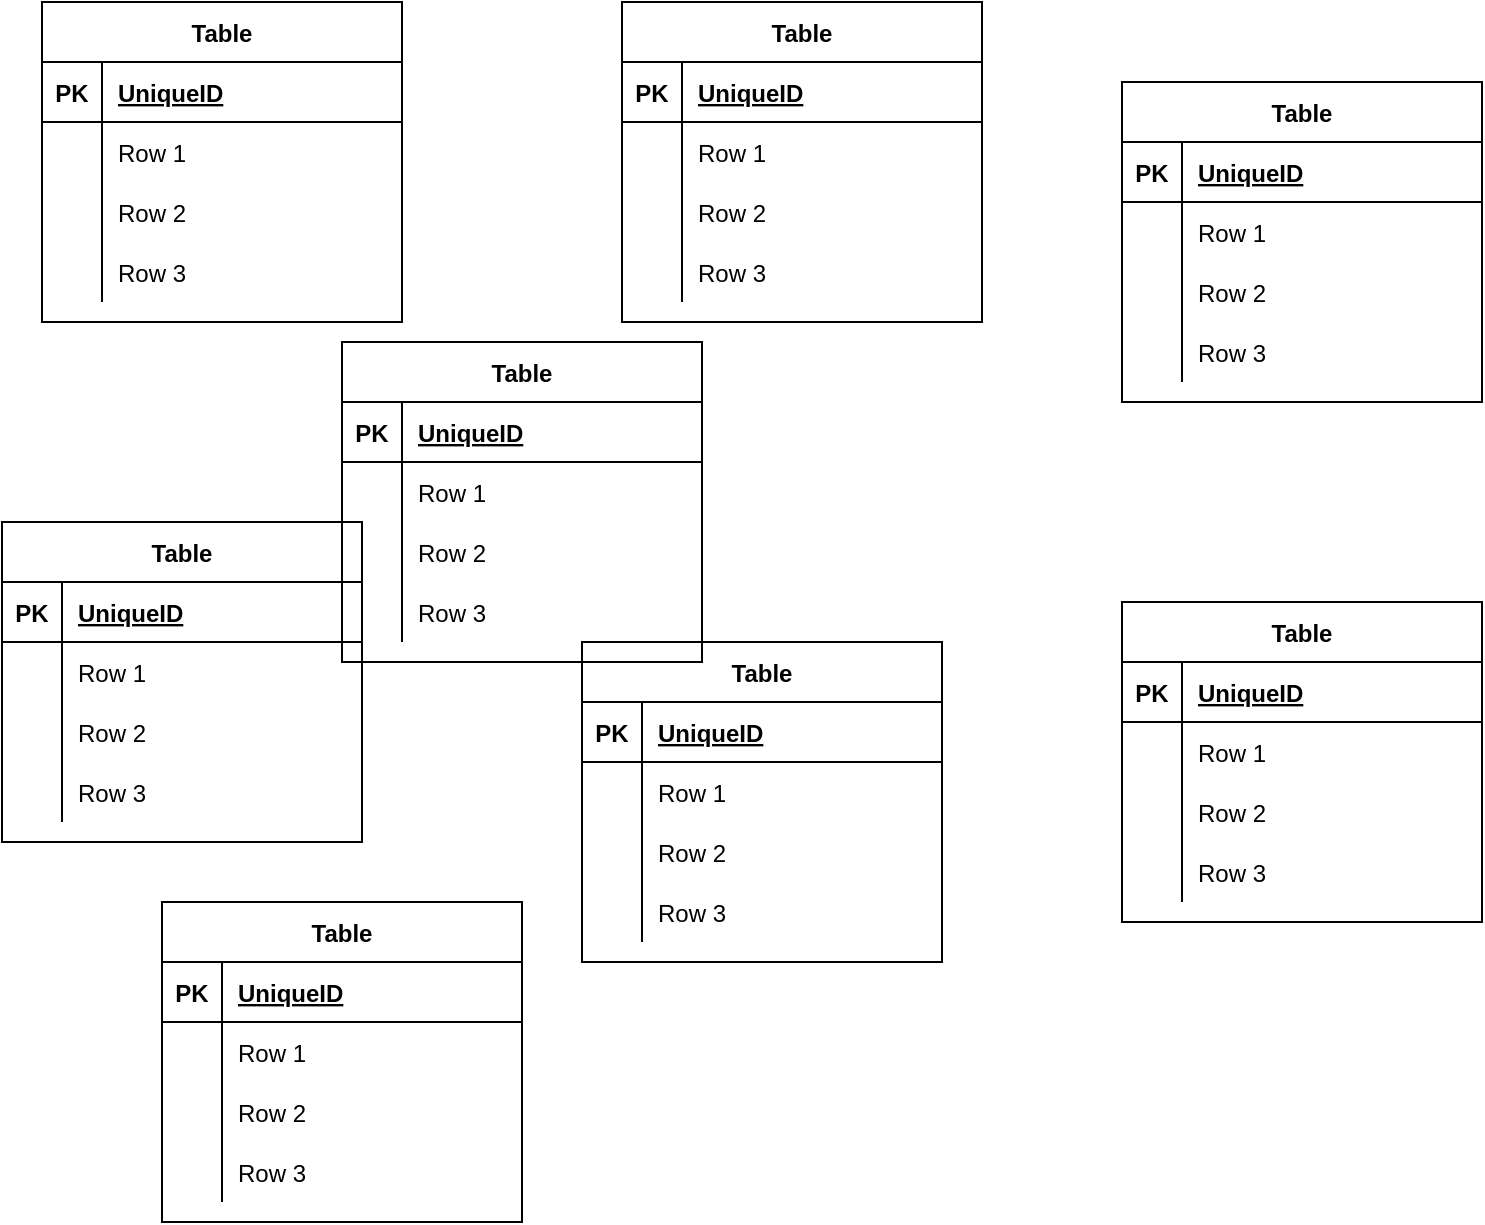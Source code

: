 <mxfile version="13.7.8" type="github">
  <diagram id="C5RBs43oDa-KdzZeNtuy" name="Page-1">
    <mxGraphModel dx="1038" dy="580" grid="1" gridSize="10" guides="1" tooltips="1" connect="1" arrows="1" fold="1" page="1" pageScale="1" pageWidth="827" pageHeight="1169" math="0" shadow="0">
      <root>
        <mxCell id="WIyWlLk6GJQsqaUBKTNV-0" />
        <mxCell id="WIyWlLk6GJQsqaUBKTNV-1" parent="WIyWlLk6GJQsqaUBKTNV-0" />
        <mxCell id="BKU_x4_mn_FAsDTFzDLP-91" value="Table" style="shape=table;startSize=30;container=1;collapsible=1;childLayout=tableLayout;fixedRows=1;rowLines=0;fontStyle=1;align=center;resizeLast=1;" vertex="1" parent="WIyWlLk6GJQsqaUBKTNV-1">
          <mxGeometry x="20" y="60" width="180" height="160" as="geometry" />
        </mxCell>
        <mxCell id="BKU_x4_mn_FAsDTFzDLP-92" value="" style="shape=partialRectangle;collapsible=0;dropTarget=0;pointerEvents=0;fillColor=none;top=0;left=0;bottom=1;right=0;points=[[0,0.5],[1,0.5]];portConstraint=eastwest;" vertex="1" parent="BKU_x4_mn_FAsDTFzDLP-91">
          <mxGeometry y="30" width="180" height="30" as="geometry" />
        </mxCell>
        <mxCell id="BKU_x4_mn_FAsDTFzDLP-93" value="PK" style="shape=partialRectangle;connectable=0;fillColor=none;top=0;left=0;bottom=0;right=0;fontStyle=1;overflow=hidden;" vertex="1" parent="BKU_x4_mn_FAsDTFzDLP-92">
          <mxGeometry width="30" height="30" as="geometry" />
        </mxCell>
        <mxCell id="BKU_x4_mn_FAsDTFzDLP-94" value="UniqueID" style="shape=partialRectangle;connectable=0;fillColor=none;top=0;left=0;bottom=0;right=0;align=left;spacingLeft=6;fontStyle=5;overflow=hidden;" vertex="1" parent="BKU_x4_mn_FAsDTFzDLP-92">
          <mxGeometry x="30" width="150" height="30" as="geometry" />
        </mxCell>
        <mxCell id="BKU_x4_mn_FAsDTFzDLP-95" value="" style="shape=partialRectangle;collapsible=0;dropTarget=0;pointerEvents=0;fillColor=none;top=0;left=0;bottom=0;right=0;points=[[0,0.5],[1,0.5]];portConstraint=eastwest;" vertex="1" parent="BKU_x4_mn_FAsDTFzDLP-91">
          <mxGeometry y="60" width="180" height="30" as="geometry" />
        </mxCell>
        <mxCell id="BKU_x4_mn_FAsDTFzDLP-96" value="" style="shape=partialRectangle;connectable=0;fillColor=none;top=0;left=0;bottom=0;right=0;editable=1;overflow=hidden;" vertex="1" parent="BKU_x4_mn_FAsDTFzDLP-95">
          <mxGeometry width="30" height="30" as="geometry" />
        </mxCell>
        <mxCell id="BKU_x4_mn_FAsDTFzDLP-97" value="Row 1" style="shape=partialRectangle;connectable=0;fillColor=none;top=0;left=0;bottom=0;right=0;align=left;spacingLeft=6;overflow=hidden;" vertex="1" parent="BKU_x4_mn_FAsDTFzDLP-95">
          <mxGeometry x="30" width="150" height="30" as="geometry" />
        </mxCell>
        <mxCell id="BKU_x4_mn_FAsDTFzDLP-98" value="" style="shape=partialRectangle;collapsible=0;dropTarget=0;pointerEvents=0;fillColor=none;top=0;left=0;bottom=0;right=0;points=[[0,0.5],[1,0.5]];portConstraint=eastwest;" vertex="1" parent="BKU_x4_mn_FAsDTFzDLP-91">
          <mxGeometry y="90" width="180" height="30" as="geometry" />
        </mxCell>
        <mxCell id="BKU_x4_mn_FAsDTFzDLP-99" value="" style="shape=partialRectangle;connectable=0;fillColor=none;top=0;left=0;bottom=0;right=0;editable=1;overflow=hidden;" vertex="1" parent="BKU_x4_mn_FAsDTFzDLP-98">
          <mxGeometry width="30" height="30" as="geometry" />
        </mxCell>
        <mxCell id="BKU_x4_mn_FAsDTFzDLP-100" value="Row 2" style="shape=partialRectangle;connectable=0;fillColor=none;top=0;left=0;bottom=0;right=0;align=left;spacingLeft=6;overflow=hidden;" vertex="1" parent="BKU_x4_mn_FAsDTFzDLP-98">
          <mxGeometry x="30" width="150" height="30" as="geometry" />
        </mxCell>
        <mxCell id="BKU_x4_mn_FAsDTFzDLP-101" value="" style="shape=partialRectangle;collapsible=0;dropTarget=0;pointerEvents=0;fillColor=none;top=0;left=0;bottom=0;right=0;points=[[0,0.5],[1,0.5]];portConstraint=eastwest;" vertex="1" parent="BKU_x4_mn_FAsDTFzDLP-91">
          <mxGeometry y="120" width="180" height="30" as="geometry" />
        </mxCell>
        <mxCell id="BKU_x4_mn_FAsDTFzDLP-102" value="" style="shape=partialRectangle;connectable=0;fillColor=none;top=0;left=0;bottom=0;right=0;editable=1;overflow=hidden;" vertex="1" parent="BKU_x4_mn_FAsDTFzDLP-101">
          <mxGeometry width="30" height="30" as="geometry" />
        </mxCell>
        <mxCell id="BKU_x4_mn_FAsDTFzDLP-103" value="Row 3" style="shape=partialRectangle;connectable=0;fillColor=none;top=0;left=0;bottom=0;right=0;align=left;spacingLeft=6;overflow=hidden;" vertex="1" parent="BKU_x4_mn_FAsDTFzDLP-101">
          <mxGeometry x="30" width="150" height="30" as="geometry" />
        </mxCell>
        <mxCell id="BKU_x4_mn_FAsDTFzDLP-78" value="Table" style="shape=table;startSize=30;container=1;collapsible=1;childLayout=tableLayout;fixedRows=1;rowLines=0;fontStyle=1;align=center;resizeLast=1;" vertex="1" parent="WIyWlLk6GJQsqaUBKTNV-1">
          <mxGeometry x="310" y="60" width="180" height="160" as="geometry" />
        </mxCell>
        <mxCell id="BKU_x4_mn_FAsDTFzDLP-79" value="" style="shape=partialRectangle;collapsible=0;dropTarget=0;pointerEvents=0;fillColor=none;top=0;left=0;bottom=1;right=0;points=[[0,0.5],[1,0.5]];portConstraint=eastwest;" vertex="1" parent="BKU_x4_mn_FAsDTFzDLP-78">
          <mxGeometry y="30" width="180" height="30" as="geometry" />
        </mxCell>
        <mxCell id="BKU_x4_mn_FAsDTFzDLP-80" value="PK" style="shape=partialRectangle;connectable=0;fillColor=none;top=0;left=0;bottom=0;right=0;fontStyle=1;overflow=hidden;" vertex="1" parent="BKU_x4_mn_FAsDTFzDLP-79">
          <mxGeometry width="30" height="30" as="geometry" />
        </mxCell>
        <mxCell id="BKU_x4_mn_FAsDTFzDLP-81" value="UniqueID" style="shape=partialRectangle;connectable=0;fillColor=none;top=0;left=0;bottom=0;right=0;align=left;spacingLeft=6;fontStyle=5;overflow=hidden;" vertex="1" parent="BKU_x4_mn_FAsDTFzDLP-79">
          <mxGeometry x="30" width="150" height="30" as="geometry" />
        </mxCell>
        <mxCell id="BKU_x4_mn_FAsDTFzDLP-82" value="" style="shape=partialRectangle;collapsible=0;dropTarget=0;pointerEvents=0;fillColor=none;top=0;left=0;bottom=0;right=0;points=[[0,0.5],[1,0.5]];portConstraint=eastwest;" vertex="1" parent="BKU_x4_mn_FAsDTFzDLP-78">
          <mxGeometry y="60" width="180" height="30" as="geometry" />
        </mxCell>
        <mxCell id="BKU_x4_mn_FAsDTFzDLP-83" value="" style="shape=partialRectangle;connectable=0;fillColor=none;top=0;left=0;bottom=0;right=0;editable=1;overflow=hidden;" vertex="1" parent="BKU_x4_mn_FAsDTFzDLP-82">
          <mxGeometry width="30" height="30" as="geometry" />
        </mxCell>
        <mxCell id="BKU_x4_mn_FAsDTFzDLP-84" value="Row 1" style="shape=partialRectangle;connectable=0;fillColor=none;top=0;left=0;bottom=0;right=0;align=left;spacingLeft=6;overflow=hidden;" vertex="1" parent="BKU_x4_mn_FAsDTFzDLP-82">
          <mxGeometry x="30" width="150" height="30" as="geometry" />
        </mxCell>
        <mxCell id="BKU_x4_mn_FAsDTFzDLP-85" value="" style="shape=partialRectangle;collapsible=0;dropTarget=0;pointerEvents=0;fillColor=none;top=0;left=0;bottom=0;right=0;points=[[0,0.5],[1,0.5]];portConstraint=eastwest;" vertex="1" parent="BKU_x4_mn_FAsDTFzDLP-78">
          <mxGeometry y="90" width="180" height="30" as="geometry" />
        </mxCell>
        <mxCell id="BKU_x4_mn_FAsDTFzDLP-86" value="" style="shape=partialRectangle;connectable=0;fillColor=none;top=0;left=0;bottom=0;right=0;editable=1;overflow=hidden;" vertex="1" parent="BKU_x4_mn_FAsDTFzDLP-85">
          <mxGeometry width="30" height="30" as="geometry" />
        </mxCell>
        <mxCell id="BKU_x4_mn_FAsDTFzDLP-87" value="Row 2" style="shape=partialRectangle;connectable=0;fillColor=none;top=0;left=0;bottom=0;right=0;align=left;spacingLeft=6;overflow=hidden;" vertex="1" parent="BKU_x4_mn_FAsDTFzDLP-85">
          <mxGeometry x="30" width="150" height="30" as="geometry" />
        </mxCell>
        <mxCell id="BKU_x4_mn_FAsDTFzDLP-88" value="" style="shape=partialRectangle;collapsible=0;dropTarget=0;pointerEvents=0;fillColor=none;top=0;left=0;bottom=0;right=0;points=[[0,0.5],[1,0.5]];portConstraint=eastwest;" vertex="1" parent="BKU_x4_mn_FAsDTFzDLP-78">
          <mxGeometry y="120" width="180" height="30" as="geometry" />
        </mxCell>
        <mxCell id="BKU_x4_mn_FAsDTFzDLP-89" value="" style="shape=partialRectangle;connectable=0;fillColor=none;top=0;left=0;bottom=0;right=0;editable=1;overflow=hidden;" vertex="1" parent="BKU_x4_mn_FAsDTFzDLP-88">
          <mxGeometry width="30" height="30" as="geometry" />
        </mxCell>
        <mxCell id="BKU_x4_mn_FAsDTFzDLP-90" value="Row 3" style="shape=partialRectangle;connectable=0;fillColor=none;top=0;left=0;bottom=0;right=0;align=left;spacingLeft=6;overflow=hidden;" vertex="1" parent="BKU_x4_mn_FAsDTFzDLP-88">
          <mxGeometry x="30" width="150" height="30" as="geometry" />
        </mxCell>
        <mxCell id="BKU_x4_mn_FAsDTFzDLP-65" value="Table" style="shape=table;startSize=30;container=1;collapsible=1;childLayout=tableLayout;fixedRows=1;rowLines=0;fontStyle=1;align=center;resizeLast=1;" vertex="1" parent="WIyWlLk6GJQsqaUBKTNV-1">
          <mxGeometry y="320" width="180" height="160" as="geometry" />
        </mxCell>
        <mxCell id="BKU_x4_mn_FAsDTFzDLP-66" value="" style="shape=partialRectangle;collapsible=0;dropTarget=0;pointerEvents=0;fillColor=none;top=0;left=0;bottom=1;right=0;points=[[0,0.5],[1,0.5]];portConstraint=eastwest;" vertex="1" parent="BKU_x4_mn_FAsDTFzDLP-65">
          <mxGeometry y="30" width="180" height="30" as="geometry" />
        </mxCell>
        <mxCell id="BKU_x4_mn_FAsDTFzDLP-67" value="PK" style="shape=partialRectangle;connectable=0;fillColor=none;top=0;left=0;bottom=0;right=0;fontStyle=1;overflow=hidden;" vertex="1" parent="BKU_x4_mn_FAsDTFzDLP-66">
          <mxGeometry width="30" height="30" as="geometry" />
        </mxCell>
        <mxCell id="BKU_x4_mn_FAsDTFzDLP-68" value="UniqueID" style="shape=partialRectangle;connectable=0;fillColor=none;top=0;left=0;bottom=0;right=0;align=left;spacingLeft=6;fontStyle=5;overflow=hidden;" vertex="1" parent="BKU_x4_mn_FAsDTFzDLP-66">
          <mxGeometry x="30" width="150" height="30" as="geometry" />
        </mxCell>
        <mxCell id="BKU_x4_mn_FAsDTFzDLP-69" value="" style="shape=partialRectangle;collapsible=0;dropTarget=0;pointerEvents=0;fillColor=none;top=0;left=0;bottom=0;right=0;points=[[0,0.5],[1,0.5]];portConstraint=eastwest;" vertex="1" parent="BKU_x4_mn_FAsDTFzDLP-65">
          <mxGeometry y="60" width="180" height="30" as="geometry" />
        </mxCell>
        <mxCell id="BKU_x4_mn_FAsDTFzDLP-70" value="" style="shape=partialRectangle;connectable=0;fillColor=none;top=0;left=0;bottom=0;right=0;editable=1;overflow=hidden;" vertex="1" parent="BKU_x4_mn_FAsDTFzDLP-69">
          <mxGeometry width="30" height="30" as="geometry" />
        </mxCell>
        <mxCell id="BKU_x4_mn_FAsDTFzDLP-71" value="Row 1" style="shape=partialRectangle;connectable=0;fillColor=none;top=0;left=0;bottom=0;right=0;align=left;spacingLeft=6;overflow=hidden;" vertex="1" parent="BKU_x4_mn_FAsDTFzDLP-69">
          <mxGeometry x="30" width="150" height="30" as="geometry" />
        </mxCell>
        <mxCell id="BKU_x4_mn_FAsDTFzDLP-72" value="" style="shape=partialRectangle;collapsible=0;dropTarget=0;pointerEvents=0;fillColor=none;top=0;left=0;bottom=0;right=0;points=[[0,0.5],[1,0.5]];portConstraint=eastwest;" vertex="1" parent="BKU_x4_mn_FAsDTFzDLP-65">
          <mxGeometry y="90" width="180" height="30" as="geometry" />
        </mxCell>
        <mxCell id="BKU_x4_mn_FAsDTFzDLP-73" value="" style="shape=partialRectangle;connectable=0;fillColor=none;top=0;left=0;bottom=0;right=0;editable=1;overflow=hidden;" vertex="1" parent="BKU_x4_mn_FAsDTFzDLP-72">
          <mxGeometry width="30" height="30" as="geometry" />
        </mxCell>
        <mxCell id="BKU_x4_mn_FAsDTFzDLP-74" value="Row 2" style="shape=partialRectangle;connectable=0;fillColor=none;top=0;left=0;bottom=0;right=0;align=left;spacingLeft=6;overflow=hidden;" vertex="1" parent="BKU_x4_mn_FAsDTFzDLP-72">
          <mxGeometry x="30" width="150" height="30" as="geometry" />
        </mxCell>
        <mxCell id="BKU_x4_mn_FAsDTFzDLP-75" value="" style="shape=partialRectangle;collapsible=0;dropTarget=0;pointerEvents=0;fillColor=none;top=0;left=0;bottom=0;right=0;points=[[0,0.5],[1,0.5]];portConstraint=eastwest;" vertex="1" parent="BKU_x4_mn_FAsDTFzDLP-65">
          <mxGeometry y="120" width="180" height="30" as="geometry" />
        </mxCell>
        <mxCell id="BKU_x4_mn_FAsDTFzDLP-76" value="" style="shape=partialRectangle;connectable=0;fillColor=none;top=0;left=0;bottom=0;right=0;editable=1;overflow=hidden;" vertex="1" parent="BKU_x4_mn_FAsDTFzDLP-75">
          <mxGeometry width="30" height="30" as="geometry" />
        </mxCell>
        <mxCell id="BKU_x4_mn_FAsDTFzDLP-77" value="Row 3" style="shape=partialRectangle;connectable=0;fillColor=none;top=0;left=0;bottom=0;right=0;align=left;spacingLeft=6;overflow=hidden;" vertex="1" parent="BKU_x4_mn_FAsDTFzDLP-75">
          <mxGeometry x="30" width="150" height="30" as="geometry" />
        </mxCell>
        <mxCell id="BKU_x4_mn_FAsDTFzDLP-52" value="Table" style="shape=table;startSize=30;container=1;collapsible=1;childLayout=tableLayout;fixedRows=1;rowLines=0;fontStyle=1;align=center;resizeLast=1;" vertex="1" parent="WIyWlLk6GJQsqaUBKTNV-1">
          <mxGeometry x="560" y="100" width="180" height="160" as="geometry" />
        </mxCell>
        <mxCell id="BKU_x4_mn_FAsDTFzDLP-53" value="" style="shape=partialRectangle;collapsible=0;dropTarget=0;pointerEvents=0;fillColor=none;top=0;left=0;bottom=1;right=0;points=[[0,0.5],[1,0.5]];portConstraint=eastwest;" vertex="1" parent="BKU_x4_mn_FAsDTFzDLP-52">
          <mxGeometry y="30" width="180" height="30" as="geometry" />
        </mxCell>
        <mxCell id="BKU_x4_mn_FAsDTFzDLP-54" value="PK" style="shape=partialRectangle;connectable=0;fillColor=none;top=0;left=0;bottom=0;right=0;fontStyle=1;overflow=hidden;" vertex="1" parent="BKU_x4_mn_FAsDTFzDLP-53">
          <mxGeometry width="30" height="30" as="geometry" />
        </mxCell>
        <mxCell id="BKU_x4_mn_FAsDTFzDLP-55" value="UniqueID" style="shape=partialRectangle;connectable=0;fillColor=none;top=0;left=0;bottom=0;right=0;align=left;spacingLeft=6;fontStyle=5;overflow=hidden;" vertex="1" parent="BKU_x4_mn_FAsDTFzDLP-53">
          <mxGeometry x="30" width="150" height="30" as="geometry" />
        </mxCell>
        <mxCell id="BKU_x4_mn_FAsDTFzDLP-56" value="" style="shape=partialRectangle;collapsible=0;dropTarget=0;pointerEvents=0;fillColor=none;top=0;left=0;bottom=0;right=0;points=[[0,0.5],[1,0.5]];portConstraint=eastwest;" vertex="1" parent="BKU_x4_mn_FAsDTFzDLP-52">
          <mxGeometry y="60" width="180" height="30" as="geometry" />
        </mxCell>
        <mxCell id="BKU_x4_mn_FAsDTFzDLP-57" value="" style="shape=partialRectangle;connectable=0;fillColor=none;top=0;left=0;bottom=0;right=0;editable=1;overflow=hidden;" vertex="1" parent="BKU_x4_mn_FAsDTFzDLP-56">
          <mxGeometry width="30" height="30" as="geometry" />
        </mxCell>
        <mxCell id="BKU_x4_mn_FAsDTFzDLP-58" value="Row 1" style="shape=partialRectangle;connectable=0;fillColor=none;top=0;left=0;bottom=0;right=0;align=left;spacingLeft=6;overflow=hidden;" vertex="1" parent="BKU_x4_mn_FAsDTFzDLP-56">
          <mxGeometry x="30" width="150" height="30" as="geometry" />
        </mxCell>
        <mxCell id="BKU_x4_mn_FAsDTFzDLP-59" value="" style="shape=partialRectangle;collapsible=0;dropTarget=0;pointerEvents=0;fillColor=none;top=0;left=0;bottom=0;right=0;points=[[0,0.5],[1,0.5]];portConstraint=eastwest;" vertex="1" parent="BKU_x4_mn_FAsDTFzDLP-52">
          <mxGeometry y="90" width="180" height="30" as="geometry" />
        </mxCell>
        <mxCell id="BKU_x4_mn_FAsDTFzDLP-60" value="" style="shape=partialRectangle;connectable=0;fillColor=none;top=0;left=0;bottom=0;right=0;editable=1;overflow=hidden;" vertex="1" parent="BKU_x4_mn_FAsDTFzDLP-59">
          <mxGeometry width="30" height="30" as="geometry" />
        </mxCell>
        <mxCell id="BKU_x4_mn_FAsDTFzDLP-61" value="Row 2" style="shape=partialRectangle;connectable=0;fillColor=none;top=0;left=0;bottom=0;right=0;align=left;spacingLeft=6;overflow=hidden;" vertex="1" parent="BKU_x4_mn_FAsDTFzDLP-59">
          <mxGeometry x="30" width="150" height="30" as="geometry" />
        </mxCell>
        <mxCell id="BKU_x4_mn_FAsDTFzDLP-62" value="" style="shape=partialRectangle;collapsible=0;dropTarget=0;pointerEvents=0;fillColor=none;top=0;left=0;bottom=0;right=0;points=[[0,0.5],[1,0.5]];portConstraint=eastwest;" vertex="1" parent="BKU_x4_mn_FAsDTFzDLP-52">
          <mxGeometry y="120" width="180" height="30" as="geometry" />
        </mxCell>
        <mxCell id="BKU_x4_mn_FAsDTFzDLP-63" value="" style="shape=partialRectangle;connectable=0;fillColor=none;top=0;left=0;bottom=0;right=0;editable=1;overflow=hidden;" vertex="1" parent="BKU_x4_mn_FAsDTFzDLP-62">
          <mxGeometry width="30" height="30" as="geometry" />
        </mxCell>
        <mxCell id="BKU_x4_mn_FAsDTFzDLP-64" value="Row 3" style="shape=partialRectangle;connectable=0;fillColor=none;top=0;left=0;bottom=0;right=0;align=left;spacingLeft=6;overflow=hidden;" vertex="1" parent="BKU_x4_mn_FAsDTFzDLP-62">
          <mxGeometry x="30" width="150" height="30" as="geometry" />
        </mxCell>
        <mxCell id="BKU_x4_mn_FAsDTFzDLP-39" value="Table" style="shape=table;startSize=30;container=1;collapsible=1;childLayout=tableLayout;fixedRows=1;rowLines=0;fontStyle=1;align=center;resizeLast=1;" vertex="1" parent="WIyWlLk6GJQsqaUBKTNV-1">
          <mxGeometry x="290" y="380" width="180" height="160" as="geometry" />
        </mxCell>
        <mxCell id="BKU_x4_mn_FAsDTFzDLP-40" value="" style="shape=partialRectangle;collapsible=0;dropTarget=0;pointerEvents=0;fillColor=none;top=0;left=0;bottom=1;right=0;points=[[0,0.5],[1,0.5]];portConstraint=eastwest;" vertex="1" parent="BKU_x4_mn_FAsDTFzDLP-39">
          <mxGeometry y="30" width="180" height="30" as="geometry" />
        </mxCell>
        <mxCell id="BKU_x4_mn_FAsDTFzDLP-41" value="PK" style="shape=partialRectangle;connectable=0;fillColor=none;top=0;left=0;bottom=0;right=0;fontStyle=1;overflow=hidden;" vertex="1" parent="BKU_x4_mn_FAsDTFzDLP-40">
          <mxGeometry width="30" height="30" as="geometry" />
        </mxCell>
        <mxCell id="BKU_x4_mn_FAsDTFzDLP-42" value="UniqueID" style="shape=partialRectangle;connectable=0;fillColor=none;top=0;left=0;bottom=0;right=0;align=left;spacingLeft=6;fontStyle=5;overflow=hidden;" vertex="1" parent="BKU_x4_mn_FAsDTFzDLP-40">
          <mxGeometry x="30" width="150" height="30" as="geometry" />
        </mxCell>
        <mxCell id="BKU_x4_mn_FAsDTFzDLP-43" value="" style="shape=partialRectangle;collapsible=0;dropTarget=0;pointerEvents=0;fillColor=none;top=0;left=0;bottom=0;right=0;points=[[0,0.5],[1,0.5]];portConstraint=eastwest;" vertex="1" parent="BKU_x4_mn_FAsDTFzDLP-39">
          <mxGeometry y="60" width="180" height="30" as="geometry" />
        </mxCell>
        <mxCell id="BKU_x4_mn_FAsDTFzDLP-44" value="" style="shape=partialRectangle;connectable=0;fillColor=none;top=0;left=0;bottom=0;right=0;editable=1;overflow=hidden;" vertex="1" parent="BKU_x4_mn_FAsDTFzDLP-43">
          <mxGeometry width="30" height="30" as="geometry" />
        </mxCell>
        <mxCell id="BKU_x4_mn_FAsDTFzDLP-45" value="Row 1" style="shape=partialRectangle;connectable=0;fillColor=none;top=0;left=0;bottom=0;right=0;align=left;spacingLeft=6;overflow=hidden;" vertex="1" parent="BKU_x4_mn_FAsDTFzDLP-43">
          <mxGeometry x="30" width="150" height="30" as="geometry" />
        </mxCell>
        <mxCell id="BKU_x4_mn_FAsDTFzDLP-46" value="" style="shape=partialRectangle;collapsible=0;dropTarget=0;pointerEvents=0;fillColor=none;top=0;left=0;bottom=0;right=0;points=[[0,0.5],[1,0.5]];portConstraint=eastwest;" vertex="1" parent="BKU_x4_mn_FAsDTFzDLP-39">
          <mxGeometry y="90" width="180" height="30" as="geometry" />
        </mxCell>
        <mxCell id="BKU_x4_mn_FAsDTFzDLP-47" value="" style="shape=partialRectangle;connectable=0;fillColor=none;top=0;left=0;bottom=0;right=0;editable=1;overflow=hidden;" vertex="1" parent="BKU_x4_mn_FAsDTFzDLP-46">
          <mxGeometry width="30" height="30" as="geometry" />
        </mxCell>
        <mxCell id="BKU_x4_mn_FAsDTFzDLP-48" value="Row 2" style="shape=partialRectangle;connectable=0;fillColor=none;top=0;left=0;bottom=0;right=0;align=left;spacingLeft=6;overflow=hidden;" vertex="1" parent="BKU_x4_mn_FAsDTFzDLP-46">
          <mxGeometry x="30" width="150" height="30" as="geometry" />
        </mxCell>
        <mxCell id="BKU_x4_mn_FAsDTFzDLP-49" value="" style="shape=partialRectangle;collapsible=0;dropTarget=0;pointerEvents=0;fillColor=none;top=0;left=0;bottom=0;right=0;points=[[0,0.5],[1,0.5]];portConstraint=eastwest;" vertex="1" parent="BKU_x4_mn_FAsDTFzDLP-39">
          <mxGeometry y="120" width="180" height="30" as="geometry" />
        </mxCell>
        <mxCell id="BKU_x4_mn_FAsDTFzDLP-50" value="" style="shape=partialRectangle;connectable=0;fillColor=none;top=0;left=0;bottom=0;right=0;editable=1;overflow=hidden;" vertex="1" parent="BKU_x4_mn_FAsDTFzDLP-49">
          <mxGeometry width="30" height="30" as="geometry" />
        </mxCell>
        <mxCell id="BKU_x4_mn_FAsDTFzDLP-51" value="Row 3" style="shape=partialRectangle;connectable=0;fillColor=none;top=0;left=0;bottom=0;right=0;align=left;spacingLeft=6;overflow=hidden;" vertex="1" parent="BKU_x4_mn_FAsDTFzDLP-49">
          <mxGeometry x="30" width="150" height="30" as="geometry" />
        </mxCell>
        <mxCell id="BKU_x4_mn_FAsDTFzDLP-26" value="Table" style="shape=table;startSize=30;container=1;collapsible=1;childLayout=tableLayout;fixedRows=1;rowLines=0;fontStyle=1;align=center;resizeLast=1;" vertex="1" parent="WIyWlLk6GJQsqaUBKTNV-1">
          <mxGeometry x="560" y="360" width="180" height="160" as="geometry" />
        </mxCell>
        <mxCell id="BKU_x4_mn_FAsDTFzDLP-27" value="" style="shape=partialRectangle;collapsible=0;dropTarget=0;pointerEvents=0;fillColor=none;top=0;left=0;bottom=1;right=0;points=[[0,0.5],[1,0.5]];portConstraint=eastwest;" vertex="1" parent="BKU_x4_mn_FAsDTFzDLP-26">
          <mxGeometry y="30" width="180" height="30" as="geometry" />
        </mxCell>
        <mxCell id="BKU_x4_mn_FAsDTFzDLP-28" value="PK" style="shape=partialRectangle;connectable=0;fillColor=none;top=0;left=0;bottom=0;right=0;fontStyle=1;overflow=hidden;" vertex="1" parent="BKU_x4_mn_FAsDTFzDLP-27">
          <mxGeometry width="30" height="30" as="geometry" />
        </mxCell>
        <mxCell id="BKU_x4_mn_FAsDTFzDLP-29" value="UniqueID" style="shape=partialRectangle;connectable=0;fillColor=none;top=0;left=0;bottom=0;right=0;align=left;spacingLeft=6;fontStyle=5;overflow=hidden;" vertex="1" parent="BKU_x4_mn_FAsDTFzDLP-27">
          <mxGeometry x="30" width="150" height="30" as="geometry" />
        </mxCell>
        <mxCell id="BKU_x4_mn_FAsDTFzDLP-30" value="" style="shape=partialRectangle;collapsible=0;dropTarget=0;pointerEvents=0;fillColor=none;top=0;left=0;bottom=0;right=0;points=[[0,0.5],[1,0.5]];portConstraint=eastwest;" vertex="1" parent="BKU_x4_mn_FAsDTFzDLP-26">
          <mxGeometry y="60" width="180" height="30" as="geometry" />
        </mxCell>
        <mxCell id="BKU_x4_mn_FAsDTFzDLP-31" value="" style="shape=partialRectangle;connectable=0;fillColor=none;top=0;left=0;bottom=0;right=0;editable=1;overflow=hidden;" vertex="1" parent="BKU_x4_mn_FAsDTFzDLP-30">
          <mxGeometry width="30" height="30" as="geometry" />
        </mxCell>
        <mxCell id="BKU_x4_mn_FAsDTFzDLP-32" value="Row 1" style="shape=partialRectangle;connectable=0;fillColor=none;top=0;left=0;bottom=0;right=0;align=left;spacingLeft=6;overflow=hidden;" vertex="1" parent="BKU_x4_mn_FAsDTFzDLP-30">
          <mxGeometry x="30" width="150" height="30" as="geometry" />
        </mxCell>
        <mxCell id="BKU_x4_mn_FAsDTFzDLP-33" value="" style="shape=partialRectangle;collapsible=0;dropTarget=0;pointerEvents=0;fillColor=none;top=0;left=0;bottom=0;right=0;points=[[0,0.5],[1,0.5]];portConstraint=eastwest;" vertex="1" parent="BKU_x4_mn_FAsDTFzDLP-26">
          <mxGeometry y="90" width="180" height="30" as="geometry" />
        </mxCell>
        <mxCell id="BKU_x4_mn_FAsDTFzDLP-34" value="" style="shape=partialRectangle;connectable=0;fillColor=none;top=0;left=0;bottom=0;right=0;editable=1;overflow=hidden;" vertex="1" parent="BKU_x4_mn_FAsDTFzDLP-33">
          <mxGeometry width="30" height="30" as="geometry" />
        </mxCell>
        <mxCell id="BKU_x4_mn_FAsDTFzDLP-35" value="Row 2" style="shape=partialRectangle;connectable=0;fillColor=none;top=0;left=0;bottom=0;right=0;align=left;spacingLeft=6;overflow=hidden;" vertex="1" parent="BKU_x4_mn_FAsDTFzDLP-33">
          <mxGeometry x="30" width="150" height="30" as="geometry" />
        </mxCell>
        <mxCell id="BKU_x4_mn_FAsDTFzDLP-36" value="" style="shape=partialRectangle;collapsible=0;dropTarget=0;pointerEvents=0;fillColor=none;top=0;left=0;bottom=0;right=0;points=[[0,0.5],[1,0.5]];portConstraint=eastwest;" vertex="1" parent="BKU_x4_mn_FAsDTFzDLP-26">
          <mxGeometry y="120" width="180" height="30" as="geometry" />
        </mxCell>
        <mxCell id="BKU_x4_mn_FAsDTFzDLP-37" value="" style="shape=partialRectangle;connectable=0;fillColor=none;top=0;left=0;bottom=0;right=0;editable=1;overflow=hidden;" vertex="1" parent="BKU_x4_mn_FAsDTFzDLP-36">
          <mxGeometry width="30" height="30" as="geometry" />
        </mxCell>
        <mxCell id="BKU_x4_mn_FAsDTFzDLP-38" value="Row 3" style="shape=partialRectangle;connectable=0;fillColor=none;top=0;left=0;bottom=0;right=0;align=left;spacingLeft=6;overflow=hidden;" vertex="1" parent="BKU_x4_mn_FAsDTFzDLP-36">
          <mxGeometry x="30" width="150" height="30" as="geometry" />
        </mxCell>
        <mxCell id="BKU_x4_mn_FAsDTFzDLP-13" value="Table" style="shape=table;startSize=30;container=1;collapsible=1;childLayout=tableLayout;fixedRows=1;rowLines=0;fontStyle=1;align=center;resizeLast=1;" vertex="1" parent="WIyWlLk6GJQsqaUBKTNV-1">
          <mxGeometry x="170" y="230" width="180" height="160" as="geometry" />
        </mxCell>
        <mxCell id="BKU_x4_mn_FAsDTFzDLP-14" value="" style="shape=partialRectangle;collapsible=0;dropTarget=0;pointerEvents=0;fillColor=none;top=0;left=0;bottom=1;right=0;points=[[0,0.5],[1,0.5]];portConstraint=eastwest;" vertex="1" parent="BKU_x4_mn_FAsDTFzDLP-13">
          <mxGeometry y="30" width="180" height="30" as="geometry" />
        </mxCell>
        <mxCell id="BKU_x4_mn_FAsDTFzDLP-15" value="PK" style="shape=partialRectangle;connectable=0;fillColor=none;top=0;left=0;bottom=0;right=0;fontStyle=1;overflow=hidden;" vertex="1" parent="BKU_x4_mn_FAsDTFzDLP-14">
          <mxGeometry width="30" height="30" as="geometry" />
        </mxCell>
        <mxCell id="BKU_x4_mn_FAsDTFzDLP-16" value="UniqueID" style="shape=partialRectangle;connectable=0;fillColor=none;top=0;left=0;bottom=0;right=0;align=left;spacingLeft=6;fontStyle=5;overflow=hidden;" vertex="1" parent="BKU_x4_mn_FAsDTFzDLP-14">
          <mxGeometry x="30" width="150" height="30" as="geometry" />
        </mxCell>
        <mxCell id="BKU_x4_mn_FAsDTFzDLP-17" value="" style="shape=partialRectangle;collapsible=0;dropTarget=0;pointerEvents=0;fillColor=none;top=0;left=0;bottom=0;right=0;points=[[0,0.5],[1,0.5]];portConstraint=eastwest;" vertex="1" parent="BKU_x4_mn_FAsDTFzDLP-13">
          <mxGeometry y="60" width="180" height="30" as="geometry" />
        </mxCell>
        <mxCell id="BKU_x4_mn_FAsDTFzDLP-18" value="" style="shape=partialRectangle;connectable=0;fillColor=none;top=0;left=0;bottom=0;right=0;editable=1;overflow=hidden;" vertex="1" parent="BKU_x4_mn_FAsDTFzDLP-17">
          <mxGeometry width="30" height="30" as="geometry" />
        </mxCell>
        <mxCell id="BKU_x4_mn_FAsDTFzDLP-19" value="Row 1" style="shape=partialRectangle;connectable=0;fillColor=none;top=0;left=0;bottom=0;right=0;align=left;spacingLeft=6;overflow=hidden;" vertex="1" parent="BKU_x4_mn_FAsDTFzDLP-17">
          <mxGeometry x="30" width="150" height="30" as="geometry" />
        </mxCell>
        <mxCell id="BKU_x4_mn_FAsDTFzDLP-20" value="" style="shape=partialRectangle;collapsible=0;dropTarget=0;pointerEvents=0;fillColor=none;top=0;left=0;bottom=0;right=0;points=[[0,0.5],[1,0.5]];portConstraint=eastwest;" vertex="1" parent="BKU_x4_mn_FAsDTFzDLP-13">
          <mxGeometry y="90" width="180" height="30" as="geometry" />
        </mxCell>
        <mxCell id="BKU_x4_mn_FAsDTFzDLP-21" value="" style="shape=partialRectangle;connectable=0;fillColor=none;top=0;left=0;bottom=0;right=0;editable=1;overflow=hidden;" vertex="1" parent="BKU_x4_mn_FAsDTFzDLP-20">
          <mxGeometry width="30" height="30" as="geometry" />
        </mxCell>
        <mxCell id="BKU_x4_mn_FAsDTFzDLP-22" value="Row 2" style="shape=partialRectangle;connectable=0;fillColor=none;top=0;left=0;bottom=0;right=0;align=left;spacingLeft=6;overflow=hidden;" vertex="1" parent="BKU_x4_mn_FAsDTFzDLP-20">
          <mxGeometry x="30" width="150" height="30" as="geometry" />
        </mxCell>
        <mxCell id="BKU_x4_mn_FAsDTFzDLP-23" value="" style="shape=partialRectangle;collapsible=0;dropTarget=0;pointerEvents=0;fillColor=none;top=0;left=0;bottom=0;right=0;points=[[0,0.5],[1,0.5]];portConstraint=eastwest;" vertex="1" parent="BKU_x4_mn_FAsDTFzDLP-13">
          <mxGeometry y="120" width="180" height="30" as="geometry" />
        </mxCell>
        <mxCell id="BKU_x4_mn_FAsDTFzDLP-24" value="" style="shape=partialRectangle;connectable=0;fillColor=none;top=0;left=0;bottom=0;right=0;editable=1;overflow=hidden;" vertex="1" parent="BKU_x4_mn_FAsDTFzDLP-23">
          <mxGeometry width="30" height="30" as="geometry" />
        </mxCell>
        <mxCell id="BKU_x4_mn_FAsDTFzDLP-25" value="Row 3" style="shape=partialRectangle;connectable=0;fillColor=none;top=0;left=0;bottom=0;right=0;align=left;spacingLeft=6;overflow=hidden;" vertex="1" parent="BKU_x4_mn_FAsDTFzDLP-23">
          <mxGeometry x="30" width="150" height="30" as="geometry" />
        </mxCell>
        <mxCell id="BKU_x4_mn_FAsDTFzDLP-0" value="Table" style="shape=table;startSize=30;container=1;collapsible=1;childLayout=tableLayout;fixedRows=1;rowLines=0;fontStyle=1;align=center;resizeLast=1;" vertex="1" parent="WIyWlLk6GJQsqaUBKTNV-1">
          <mxGeometry x="80" y="510" width="180" height="160" as="geometry" />
        </mxCell>
        <mxCell id="BKU_x4_mn_FAsDTFzDLP-1" value="" style="shape=partialRectangle;collapsible=0;dropTarget=0;pointerEvents=0;fillColor=none;top=0;left=0;bottom=1;right=0;points=[[0,0.5],[1,0.5]];portConstraint=eastwest;" vertex="1" parent="BKU_x4_mn_FAsDTFzDLP-0">
          <mxGeometry y="30" width="180" height="30" as="geometry" />
        </mxCell>
        <mxCell id="BKU_x4_mn_FAsDTFzDLP-2" value="PK" style="shape=partialRectangle;connectable=0;fillColor=none;top=0;left=0;bottom=0;right=0;fontStyle=1;overflow=hidden;" vertex="1" parent="BKU_x4_mn_FAsDTFzDLP-1">
          <mxGeometry width="30" height="30" as="geometry" />
        </mxCell>
        <mxCell id="BKU_x4_mn_FAsDTFzDLP-3" value="UniqueID" style="shape=partialRectangle;connectable=0;fillColor=none;top=0;left=0;bottom=0;right=0;align=left;spacingLeft=6;fontStyle=5;overflow=hidden;" vertex="1" parent="BKU_x4_mn_FAsDTFzDLP-1">
          <mxGeometry x="30" width="150" height="30" as="geometry" />
        </mxCell>
        <mxCell id="BKU_x4_mn_FAsDTFzDLP-4" value="" style="shape=partialRectangle;collapsible=0;dropTarget=0;pointerEvents=0;fillColor=none;top=0;left=0;bottom=0;right=0;points=[[0,0.5],[1,0.5]];portConstraint=eastwest;" vertex="1" parent="BKU_x4_mn_FAsDTFzDLP-0">
          <mxGeometry y="60" width="180" height="30" as="geometry" />
        </mxCell>
        <mxCell id="BKU_x4_mn_FAsDTFzDLP-5" value="" style="shape=partialRectangle;connectable=0;fillColor=none;top=0;left=0;bottom=0;right=0;editable=1;overflow=hidden;" vertex="1" parent="BKU_x4_mn_FAsDTFzDLP-4">
          <mxGeometry width="30" height="30" as="geometry" />
        </mxCell>
        <mxCell id="BKU_x4_mn_FAsDTFzDLP-6" value="Row 1" style="shape=partialRectangle;connectable=0;fillColor=none;top=0;left=0;bottom=0;right=0;align=left;spacingLeft=6;overflow=hidden;" vertex="1" parent="BKU_x4_mn_FAsDTFzDLP-4">
          <mxGeometry x="30" width="150" height="30" as="geometry" />
        </mxCell>
        <mxCell id="BKU_x4_mn_FAsDTFzDLP-7" value="" style="shape=partialRectangle;collapsible=0;dropTarget=0;pointerEvents=0;fillColor=none;top=0;left=0;bottom=0;right=0;points=[[0,0.5],[1,0.5]];portConstraint=eastwest;" vertex="1" parent="BKU_x4_mn_FAsDTFzDLP-0">
          <mxGeometry y="90" width="180" height="30" as="geometry" />
        </mxCell>
        <mxCell id="BKU_x4_mn_FAsDTFzDLP-8" value="" style="shape=partialRectangle;connectable=0;fillColor=none;top=0;left=0;bottom=0;right=0;editable=1;overflow=hidden;" vertex="1" parent="BKU_x4_mn_FAsDTFzDLP-7">
          <mxGeometry width="30" height="30" as="geometry" />
        </mxCell>
        <mxCell id="BKU_x4_mn_FAsDTFzDLP-9" value="Row 2" style="shape=partialRectangle;connectable=0;fillColor=none;top=0;left=0;bottom=0;right=0;align=left;spacingLeft=6;overflow=hidden;" vertex="1" parent="BKU_x4_mn_FAsDTFzDLP-7">
          <mxGeometry x="30" width="150" height="30" as="geometry" />
        </mxCell>
        <mxCell id="BKU_x4_mn_FAsDTFzDLP-10" value="" style="shape=partialRectangle;collapsible=0;dropTarget=0;pointerEvents=0;fillColor=none;top=0;left=0;bottom=0;right=0;points=[[0,0.5],[1,0.5]];portConstraint=eastwest;" vertex="1" parent="BKU_x4_mn_FAsDTFzDLP-0">
          <mxGeometry y="120" width="180" height="30" as="geometry" />
        </mxCell>
        <mxCell id="BKU_x4_mn_FAsDTFzDLP-11" value="" style="shape=partialRectangle;connectable=0;fillColor=none;top=0;left=0;bottom=0;right=0;editable=1;overflow=hidden;" vertex="1" parent="BKU_x4_mn_FAsDTFzDLP-10">
          <mxGeometry width="30" height="30" as="geometry" />
        </mxCell>
        <mxCell id="BKU_x4_mn_FAsDTFzDLP-12" value="Row 3" style="shape=partialRectangle;connectable=0;fillColor=none;top=0;left=0;bottom=0;right=0;align=left;spacingLeft=6;overflow=hidden;" vertex="1" parent="BKU_x4_mn_FAsDTFzDLP-10">
          <mxGeometry x="30" width="150" height="30" as="geometry" />
        </mxCell>
      </root>
    </mxGraphModel>
  </diagram>
</mxfile>
